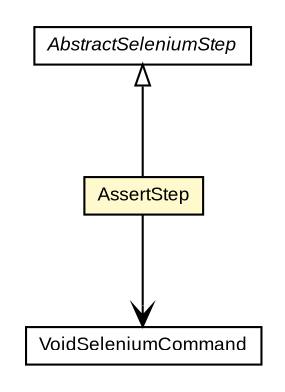 #!/usr/local/bin/dot
#
# Class diagram 
# Generated by UMLGraph version R5_6-24-gf6e263 (http://www.umlgraph.org/)
#

digraph G {
	edge [fontname="arial",fontsize=10,labelfontname="arial",labelfontsize=10];
	node [fontname="arial",fontsize=10,shape=plaintext];
	nodesep=0.25;
	ranksep=0.5;
	// com.google.code.play.selenium.step.VoidSeleniumCommand
	c514 [label=<<table title="com.google.code.play.selenium.step.VoidSeleniumCommand" border="0" cellborder="1" cellspacing="0" cellpadding="2" port="p" href="./VoidSeleniumCommand.html">
		<tr><td><table border="0" cellspacing="0" cellpadding="1">
<tr><td align="center" balign="center"> VoidSeleniumCommand </td></tr>
		</table></td></tr>
		</table>>, URL="./VoidSeleniumCommand.html", fontname="arial", fontcolor="black", fontsize=9.0];
	// com.google.code.play.selenium.step.AssertStep
	c536 [label=<<table title="com.google.code.play.selenium.step.AssertStep" border="0" cellborder="1" cellspacing="0" cellpadding="2" port="p" bgcolor="lemonChiffon" href="./AssertStep.html">
		<tr><td><table border="0" cellspacing="0" cellpadding="1">
<tr><td align="center" balign="center"> AssertStep </td></tr>
		</table></td></tr>
		</table>>, URL="./AssertStep.html", fontname="arial", fontcolor="black", fontsize=9.0];
	// com.google.code.play.selenium.step.AbstractSeleniumStep
	c543 [label=<<table title="com.google.code.play.selenium.step.AbstractSeleniumStep" border="0" cellborder="1" cellspacing="0" cellpadding="2" port="p" href="./AbstractSeleniumStep.html">
		<tr><td><table border="0" cellspacing="0" cellpadding="1">
<tr><td align="center" balign="center"><font face="arial italic"> AbstractSeleniumStep </font></td></tr>
		</table></td></tr>
		</table>>, URL="./AbstractSeleniumStep.html", fontname="arial", fontcolor="black", fontsize=9.0];
	//com.google.code.play.selenium.step.AssertStep extends com.google.code.play.selenium.step.AbstractSeleniumStep
	c543:p -> c536:p [dir=back,arrowtail=empty];
	// com.google.code.play.selenium.step.AssertStep NAVASSOC com.google.code.play.selenium.step.VoidSeleniumCommand
	c536:p -> c514:p [taillabel="", label="", headlabel="", fontname="arial", fontcolor="black", fontsize=10.0, color="black", arrowhead=open];
}

